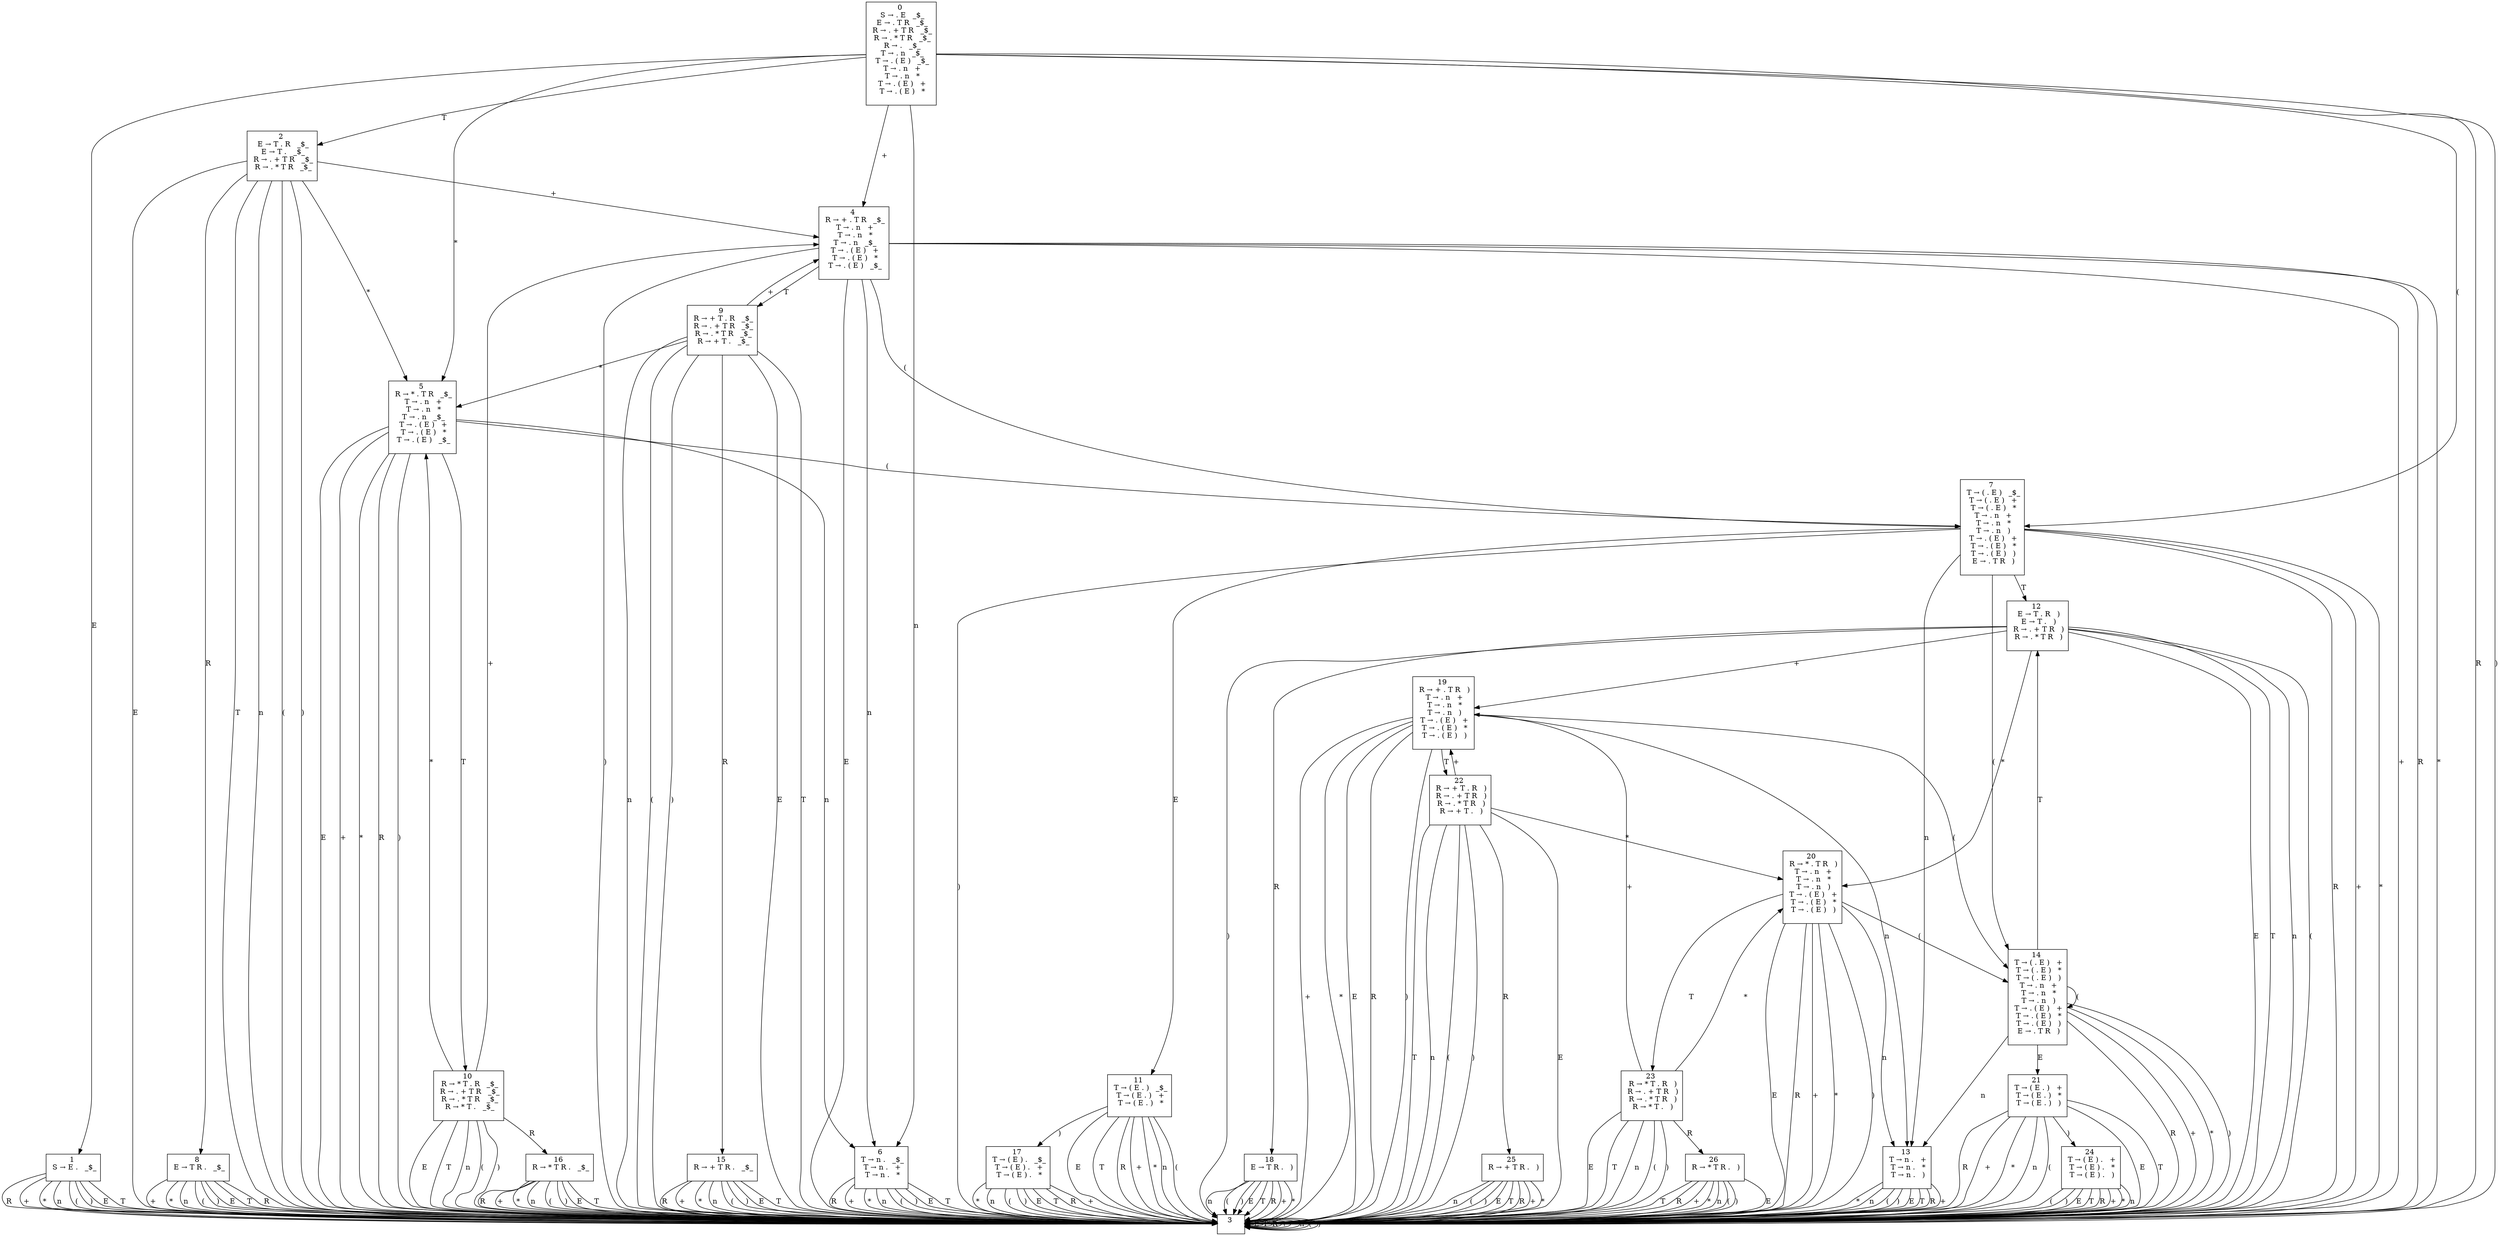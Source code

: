 digraph G {
0 [minlen=10 dir=back shape=box label=<0 <BR></BR> 
S → . E   _$_<BR></BR> 
E → . T R   _$_<BR></BR> 
R → . + T R   _$_<BR></BR> 
R → . * T R   _$_<BR></BR> 
R → .   _$_<BR></BR> 
T → . n   _$_<BR></BR> 
T → . ( E )   _$_<BR></BR> 
T → . n   +<BR></BR> 
T → . n   *<BR></BR> 
T → . ( E )   +<BR></BR> 
T → . ( E )   *<BR></BR> 
>];
1 [minlen=10 dir=back shape=box label=<1 <BR></BR> 
S → E .   _$_<BR></BR> 
>];
2 [minlen=10 dir=back shape=box label=<2 <BR></BR> 
E → T . R   _$_<BR></BR> 
E → T .   _$_<BR></BR> 
R → . + T R   _$_<BR></BR> 
R → . * T R   _$_<BR></BR> 
>];
3 [minlen=10 dir=back shape=box label=<3 <BR></BR> 
>];
4 [minlen=10 dir=back shape=box label=<4 <BR></BR> 
R → + . T R   _$_<BR></BR> 
T → . n   +<BR></BR> 
T → . n   *<BR></BR> 
T → . n   _$_<BR></BR> 
T → . ( E )   +<BR></BR> 
T → . ( E )   *<BR></BR> 
T → . ( E )   _$_<BR></BR> 
>];
5 [minlen=10 dir=back shape=box label=<5 <BR></BR> 
R → * . T R   _$_<BR></BR> 
T → . n   +<BR></BR> 
T → . n   *<BR></BR> 
T → . n   _$_<BR></BR> 
T → . ( E )   +<BR></BR> 
T → . ( E )   *<BR></BR> 
T → . ( E )   _$_<BR></BR> 
>];
6 [minlen=10 dir=back shape=box label=<6 <BR></BR> 
T → n .   _$_<BR></BR> 
T → n .   +<BR></BR> 
T → n .   *<BR></BR> 
>];
7 [minlen=10 dir=back shape=box label=<7 <BR></BR> 
T → ( . E )   _$_<BR></BR> 
T → ( . E )   +<BR></BR> 
T → ( . E )   *<BR></BR> 
T → . n   +<BR></BR> 
T → . n   *<BR></BR> 
T → . n   )<BR></BR> 
T → . ( E )   +<BR></BR> 
T → . ( E )   *<BR></BR> 
T → . ( E )   )<BR></BR> 
E → . T R   )<BR></BR> 
>];
8 [minlen=10 dir=back shape=box label=<8 <BR></BR> 
E → T R .   _$_<BR></BR> 
>];
9 [minlen=10 dir=back shape=box label=<9 <BR></BR> 
R → + T . R   _$_<BR></BR> 
R → . + T R   _$_<BR></BR> 
R → . * T R   _$_<BR></BR> 
R → + T .   _$_<BR></BR> 
>];
10 [minlen=10 dir=back shape=box label=<10 <BR></BR> 
R → * T . R   _$_<BR></BR> 
R → . + T R   _$_<BR></BR> 
R → . * T R   _$_<BR></BR> 
R → * T .   _$_<BR></BR> 
>];
11 [minlen=10 dir=back shape=box label=<11 <BR></BR> 
T → ( E . )   _$_<BR></BR> 
T → ( E . )   +<BR></BR> 
T → ( E . )   *<BR></BR> 
>];
12 [minlen=10 dir=back shape=box label=<12 <BR></BR> 
E → T . R   )<BR></BR> 
E → T .   )<BR></BR> 
R → . + T R   )<BR></BR> 
R → . * T R   )<BR></BR> 
>];
13 [minlen=10 dir=back shape=box label=<13 <BR></BR> 
T → n .   +<BR></BR> 
T → n .   *<BR></BR> 
T → n .   )<BR></BR> 
>];
14 [minlen=10 dir=back shape=box label=<14 <BR></BR> 
T → ( . E )   +<BR></BR> 
T → ( . E )   *<BR></BR> 
T → ( . E )   )<BR></BR> 
T → . n   +<BR></BR> 
T → . n   *<BR></BR> 
T → . n   )<BR></BR> 
T → . ( E )   +<BR></BR> 
T → . ( E )   *<BR></BR> 
T → . ( E )   )<BR></BR> 
E → . T R   )<BR></BR> 
>];
15 [minlen=10 dir=back shape=box label=<15 <BR></BR> 
R → + T R .   _$_<BR></BR> 
>];
16 [minlen=10 dir=back shape=box label=<16 <BR></BR> 
R → * T R .   _$_<BR></BR> 
>];
17 [minlen=10 dir=back shape=box label=<17 <BR></BR> 
T → ( E ) .   _$_<BR></BR> 
T → ( E ) .   +<BR></BR> 
T → ( E ) .   *<BR></BR> 
>];
18 [minlen=10 dir=back shape=box label=<18 <BR></BR> 
E → T R .   )<BR></BR> 
>];
19 [minlen=10 dir=back shape=box label=<19 <BR></BR> 
R → + . T R   )<BR></BR> 
T → . n   +<BR></BR> 
T → . n   *<BR></BR> 
T → . n   )<BR></BR> 
T → . ( E )   +<BR></BR> 
T → . ( E )   *<BR></BR> 
T → . ( E )   )<BR></BR> 
>];
20 [minlen=10 dir=back shape=box label=<20 <BR></BR> 
R → * . T R   )<BR></BR> 
T → . n   +<BR></BR> 
T → . n   *<BR></BR> 
T → . n   )<BR></BR> 
T → . ( E )   +<BR></BR> 
T → . ( E )   *<BR></BR> 
T → . ( E )   )<BR></BR> 
>];
21 [minlen=10 dir=back shape=box label=<21 <BR></BR> 
T → ( E . )   +<BR></BR> 
T → ( E . )   *<BR></BR> 
T → ( E . )   )<BR></BR> 
>];
22 [minlen=10 dir=back shape=box label=<22 <BR></BR> 
R → + T . R   )<BR></BR> 
R → . + T R   )<BR></BR> 
R → . * T R   )<BR></BR> 
R → + T .   )<BR></BR> 
>];
23 [minlen=10 dir=back shape=box label=<23 <BR></BR> 
R → * T . R   )<BR></BR> 
R → . + T R   )<BR></BR> 
R → . * T R   )<BR></BR> 
R → * T .   )<BR></BR> 
>];
24 [minlen=10 dir=back shape=box label=<24 <BR></BR> 
T → ( E ) .   +<BR></BR> 
T → ( E ) .   *<BR></BR> 
T → ( E ) .   )<BR></BR> 
>];
25 [minlen=10 dir=back shape=box label=<25 <BR></BR> 
R → + T R .   )<BR></BR> 
>];
26 [minlen=10 dir=back shape=box label=<26 <BR></BR> 
R → * T R .   )<BR></BR> 
>];
0 -> 1 [label="E"];
0 -> 2 [label="T"];
0 -> 3 [label="R"];
0 -> 4 [label="+"];
0 -> 5 [label="*"];
0 -> 6 [label="n"];
0 -> 7 [label="("];
0 -> 3 [label=")"];
1 -> 3 [label="E"];
1 -> 3 [label="T"];
1 -> 3 [label="R"];
1 -> 3 [label="+"];
1 -> 3 [label="*"];
1 -> 3 [label="n"];
1 -> 3 [label="("];
1 -> 3 [label=")"];
2 -> 3 [label="E"];
2 -> 3 [label="T"];
2 -> 8 [label="R"];
2 -> 4 [label="+"];
2 -> 5 [label="*"];
2 -> 3 [label="n"];
2 -> 3 [label="("];
2 -> 3 [label=")"];
3 -> 3 [label="E"];
3 -> 3 [label="T"];
3 -> 3 [label="R"];
3 -> 3 [label="+"];
3 -> 3 [label="*"];
3 -> 3 [label="n"];
3 -> 3 [label="("];
3 -> 3 [label=")"];
4 -> 3 [label="E"];
4 -> 9 [label="T"];
4 -> 3 [label="R"];
4 -> 3 [label="+"];
4 -> 3 [label="*"];
4 -> 6 [label="n"];
4 -> 7 [label="("];
4 -> 3 [label=")"];
5 -> 3 [label="E"];
5 -> 10 [label="T"];
5 -> 3 [label="R"];
5 -> 3 [label="+"];
5 -> 3 [label="*"];
5 -> 6 [label="n"];
5 -> 7 [label="("];
5 -> 3 [label=")"];
6 -> 3 [label="E"];
6 -> 3 [label="T"];
6 -> 3 [label="R"];
6 -> 3 [label="+"];
6 -> 3 [label="*"];
6 -> 3 [label="n"];
6 -> 3 [label="("];
6 -> 3 [label=")"];
7 -> 11 [label="E"];
7 -> 12 [label="T"];
7 -> 3 [label="R"];
7 -> 3 [label="+"];
7 -> 3 [label="*"];
7 -> 13 [label="n"];
7 -> 14 [label="("];
7 -> 3 [label=")"];
8 -> 3 [label="E"];
8 -> 3 [label="T"];
8 -> 3 [label="R"];
8 -> 3 [label="+"];
8 -> 3 [label="*"];
8 -> 3 [label="n"];
8 -> 3 [label="("];
8 -> 3 [label=")"];
9 -> 3 [label="E"];
9 -> 3 [label="T"];
9 -> 15 [label="R"];
9 -> 4 [label="+"];
9 -> 5 [label="*"];
9 -> 3 [label="n"];
9 -> 3 [label="("];
9 -> 3 [label=")"];
10 -> 3 [label="E"];
10 -> 3 [label="T"];
10 -> 16 [label="R"];
10 -> 4 [label="+"];
10 -> 5 [label="*"];
10 -> 3 [label="n"];
10 -> 3 [label="("];
10 -> 3 [label=")"];
11 -> 3 [label="E"];
11 -> 3 [label="T"];
11 -> 3 [label="R"];
11 -> 3 [label="+"];
11 -> 3 [label="*"];
11 -> 3 [label="n"];
11 -> 3 [label="("];
11 -> 17 [label=")"];
12 -> 3 [label="E"];
12 -> 3 [label="T"];
12 -> 18 [label="R"];
12 -> 19 [label="+"];
12 -> 20 [label="*"];
12 -> 3 [label="n"];
12 -> 3 [label="("];
12 -> 3 [label=")"];
13 -> 3 [label="E"];
13 -> 3 [label="T"];
13 -> 3 [label="R"];
13 -> 3 [label="+"];
13 -> 3 [label="*"];
13 -> 3 [label="n"];
13 -> 3 [label="("];
13 -> 3 [label=")"];
14 -> 21 [label="E"];
14 -> 12 [label="T"];
14 -> 3 [label="R"];
14 -> 3 [label="+"];
14 -> 3 [label="*"];
14 -> 13 [label="n"];
14 -> 14 [label="("];
14 -> 3 [label=")"];
15 -> 3 [label="E"];
15 -> 3 [label="T"];
15 -> 3 [label="R"];
15 -> 3 [label="+"];
15 -> 3 [label="*"];
15 -> 3 [label="n"];
15 -> 3 [label="("];
15 -> 3 [label=")"];
16 -> 3 [label="E"];
16 -> 3 [label="T"];
16 -> 3 [label="R"];
16 -> 3 [label="+"];
16 -> 3 [label="*"];
16 -> 3 [label="n"];
16 -> 3 [label="("];
16 -> 3 [label=")"];
17 -> 3 [label="E"];
17 -> 3 [label="T"];
17 -> 3 [label="R"];
17 -> 3 [label="+"];
17 -> 3 [label="*"];
17 -> 3 [label="n"];
17 -> 3 [label="("];
17 -> 3 [label=")"];
18 -> 3 [label="E"];
18 -> 3 [label="T"];
18 -> 3 [label="R"];
18 -> 3 [label="+"];
18 -> 3 [label="*"];
18 -> 3 [label="n"];
18 -> 3 [label="("];
18 -> 3 [label=")"];
19 -> 3 [label="E"];
19 -> 22 [label="T"];
19 -> 3 [label="R"];
19 -> 3 [label="+"];
19 -> 3 [label="*"];
19 -> 13 [label="n"];
19 -> 14 [label="("];
19 -> 3 [label=")"];
20 -> 3 [label="E"];
20 -> 23 [label="T"];
20 -> 3 [label="R"];
20 -> 3 [label="+"];
20 -> 3 [label="*"];
20 -> 13 [label="n"];
20 -> 14 [label="("];
20 -> 3 [label=")"];
21 -> 3 [label="E"];
21 -> 3 [label="T"];
21 -> 3 [label="R"];
21 -> 3 [label="+"];
21 -> 3 [label="*"];
21 -> 3 [label="n"];
21 -> 3 [label="("];
21 -> 24 [label=")"];
22 -> 3 [label="E"];
22 -> 3 [label="T"];
22 -> 25 [label="R"];
22 -> 19 [label="+"];
22 -> 20 [label="*"];
22 -> 3 [label="n"];
22 -> 3 [label="("];
22 -> 3 [label=")"];
23 -> 3 [label="E"];
23 -> 3 [label="T"];
23 -> 26 [label="R"];
23 -> 19 [label="+"];
23 -> 20 [label="*"];
23 -> 3 [label="n"];
23 -> 3 [label="("];
23 -> 3 [label=")"];
24 -> 3 [label="E"];
24 -> 3 [label="T"];
24 -> 3 [label="R"];
24 -> 3 [label="+"];
24 -> 3 [label="*"];
24 -> 3 [label="n"];
24 -> 3 [label="("];
24 -> 3 [label=")"];
25 -> 3 [label="E"];
25 -> 3 [label="T"];
25 -> 3 [label="R"];
25 -> 3 [label="+"];
25 -> 3 [label="*"];
25 -> 3 [label="n"];
25 -> 3 [label="("];
25 -> 3 [label=")"];
26 -> 3 [label="E"];
26 -> 3 [label="T"];
26 -> 3 [label="R"];
26 -> 3 [label="+"];
26 -> 3 [label="*"];
26 -> 3 [label="n"];
26 -> 3 [label="("];
26 -> 3 [label=")"];
}
